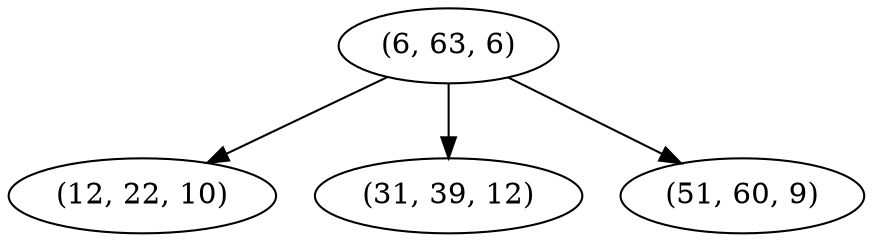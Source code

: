 digraph tree {
    "(6, 63, 6)";
    "(12, 22, 10)";
    "(31, 39, 12)";
    "(51, 60, 9)";
    "(6, 63, 6)" -> "(12, 22, 10)";
    "(6, 63, 6)" -> "(31, 39, 12)";
    "(6, 63, 6)" -> "(51, 60, 9)";
}
